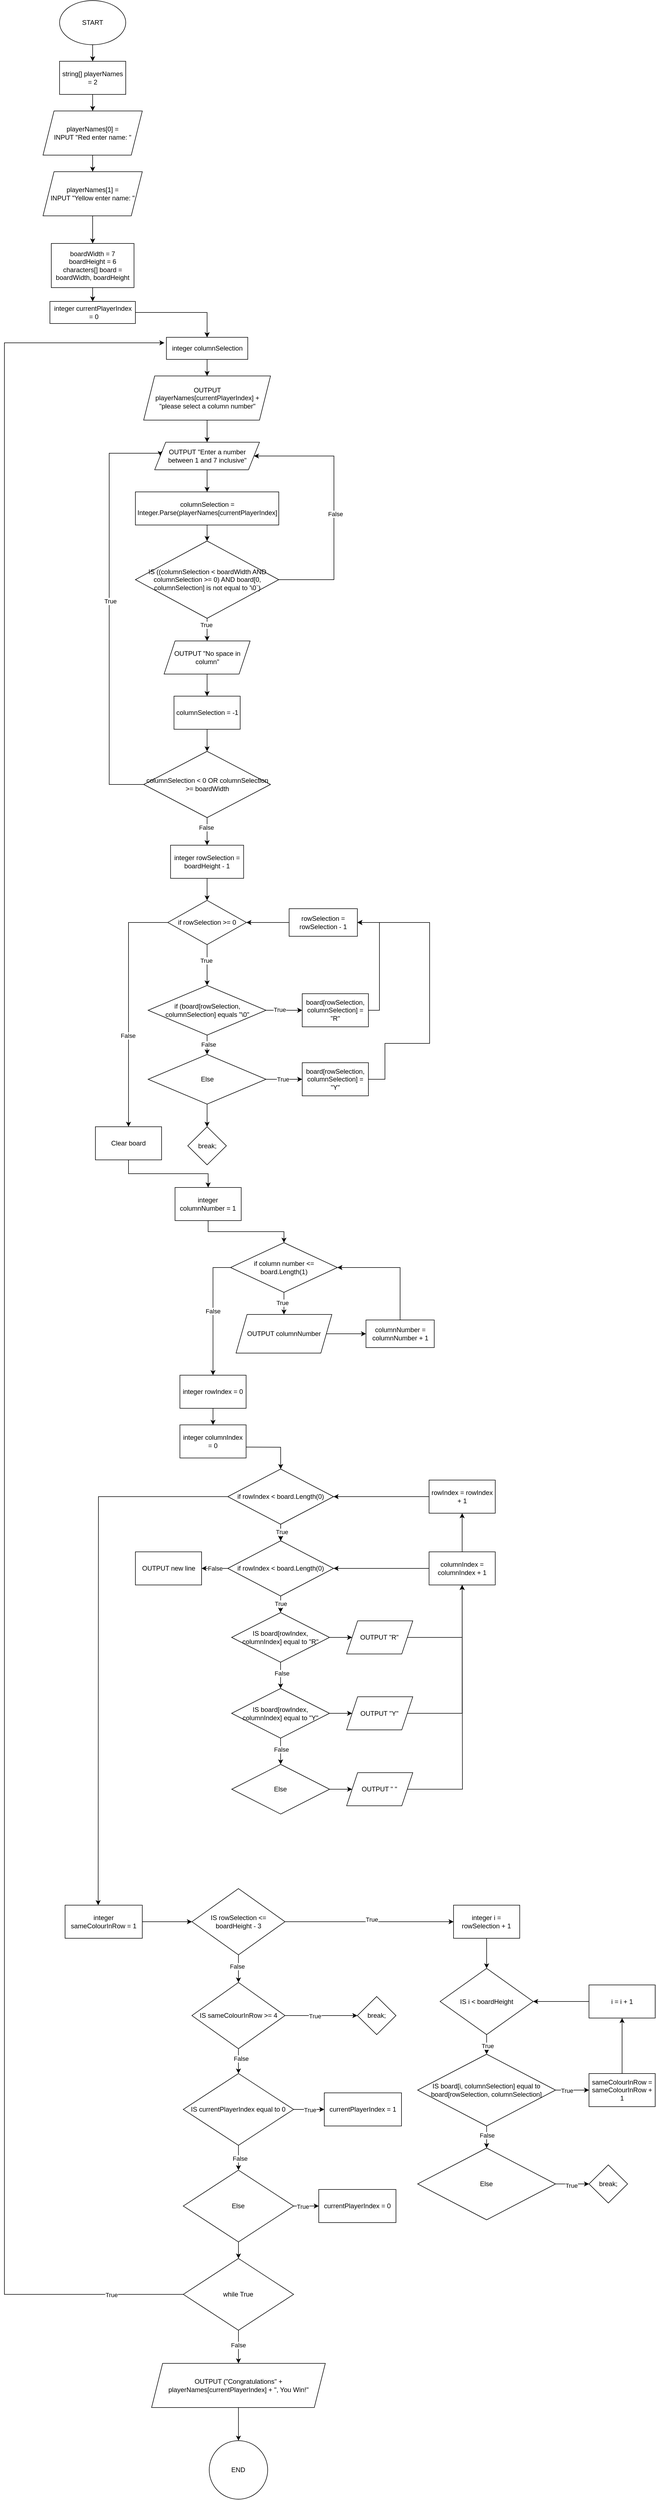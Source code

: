 <mxfile version="24.8.4">
  <diagram name="Page-1" id="pjpewN-Yp3IfkavCzUZb">
    <mxGraphModel dx="4780" dy="2487" grid="1" gridSize="10" guides="1" tooltips="1" connect="1" arrows="1" fold="1" page="1" pageScale="1" pageWidth="827" pageHeight="1169" math="0" shadow="0">
      <root>
        <mxCell id="0" />
        <mxCell id="1" parent="0" />
        <mxCell id="Q1-f9T-6cVv30_R7d4om-7" style="edgeStyle=orthogonalEdgeStyle;rounded=0;orthogonalLoop=1;jettySize=auto;html=1;exitX=0.5;exitY=1;exitDx=0;exitDy=0;entryX=0.5;entryY=0;entryDx=0;entryDy=0;" parent="1" source="JSjSHIye_wGC4dCE1tIP-1" target="Q1-f9T-6cVv30_R7d4om-3" edge="1">
          <mxGeometry relative="1" as="geometry" />
        </mxCell>
        <mxCell id="JSjSHIye_wGC4dCE1tIP-1" value="&lt;div&gt;START&lt;/div&gt;" style="ellipse;whiteSpace=wrap;html=1;labelBackgroundColor=none;" parent="1" vertex="1">
          <mxGeometry x="110" y="20" width="120" height="80" as="geometry" />
        </mxCell>
        <mxCell id="Q1-f9T-6cVv30_R7d4om-9" style="edgeStyle=orthogonalEdgeStyle;rounded=0;orthogonalLoop=1;jettySize=auto;html=1;exitX=0.5;exitY=1;exitDx=0;exitDy=0;entryX=0.5;entryY=0;entryDx=0;entryDy=0;" parent="1" source="Q1-f9T-6cVv30_R7d4om-1" target="Q1-f9T-6cVv30_R7d4om-4" edge="1">
          <mxGeometry relative="1" as="geometry" />
        </mxCell>
        <mxCell id="Q1-f9T-6cVv30_R7d4om-1" value="&lt;div&gt;&lt;div&gt;playerNames[0] =&lt;br&gt;&lt;/div&gt;INPUT &quot;Red enter name: &quot;&lt;/div&gt;" style="shape=parallelogram;perimeter=parallelogramPerimeter;whiteSpace=wrap;html=1;fixedSize=1;" parent="1" vertex="1">
          <mxGeometry x="80" y="220" width="180" height="80" as="geometry" />
        </mxCell>
        <mxCell id="Q1-f9T-6cVv30_R7d4om-8" style="edgeStyle=orthogonalEdgeStyle;rounded=0;orthogonalLoop=1;jettySize=auto;html=1;exitX=0.5;exitY=1;exitDx=0;exitDy=0;entryX=0.5;entryY=0;entryDx=0;entryDy=0;" parent="1" source="Q1-f9T-6cVv30_R7d4om-3" target="Q1-f9T-6cVv30_R7d4om-1" edge="1">
          <mxGeometry relative="1" as="geometry" />
        </mxCell>
        <mxCell id="Q1-f9T-6cVv30_R7d4om-3" value="string[] playerNames = 2" style="rounded=0;whiteSpace=wrap;html=1;" parent="1" vertex="1">
          <mxGeometry x="110" y="130" width="120" height="60" as="geometry" />
        </mxCell>
        <mxCell id="Q1-f9T-6cVv30_R7d4om-10" style="edgeStyle=orthogonalEdgeStyle;rounded=0;orthogonalLoop=1;jettySize=auto;html=1;exitX=0.5;exitY=1;exitDx=0;exitDy=0;entryX=0.5;entryY=0;entryDx=0;entryDy=0;" parent="1" source="Q1-f9T-6cVv30_R7d4om-4" target="Q1-f9T-6cVv30_R7d4om-5" edge="1">
          <mxGeometry relative="1" as="geometry" />
        </mxCell>
        <mxCell id="Q1-f9T-6cVv30_R7d4om-4" value="&lt;div&gt;playerNames[1] =&lt;br&gt;&lt;/div&gt;INPUT &quot;Yellow enter name: &quot;" style="shape=parallelogram;perimeter=parallelogramPerimeter;whiteSpace=wrap;html=1;fixedSize=1;" parent="1" vertex="1">
          <mxGeometry x="80" y="330" width="180" height="80" as="geometry" />
        </mxCell>
        <mxCell id="Q1-f9T-6cVv30_R7d4om-16" style="edgeStyle=orthogonalEdgeStyle;rounded=0;orthogonalLoop=1;jettySize=auto;html=1;exitX=0.5;exitY=1;exitDx=0;exitDy=0;entryX=0.5;entryY=0;entryDx=0;entryDy=0;" parent="1" source="Q1-f9T-6cVv30_R7d4om-5" target="Q1-f9T-6cVv30_R7d4om-15" edge="1">
          <mxGeometry relative="1" as="geometry" />
        </mxCell>
        <mxCell id="Q1-f9T-6cVv30_R7d4om-5" value="&lt;div&gt;boardWidth = 7&lt;/div&gt;&lt;div&gt;boardHeight = 6&lt;/div&gt;&lt;div&gt;characters[] board = boardWidth, boardHeight&lt;br&gt;&lt;/div&gt;" style="rounded=0;whiteSpace=wrap;html=1;" parent="1" vertex="1">
          <mxGeometry x="95" y="460" width="150" height="80" as="geometry" />
        </mxCell>
        <mxCell id="Q1-f9T-6cVv30_R7d4om-18" style="edgeStyle=orthogonalEdgeStyle;rounded=0;orthogonalLoop=1;jettySize=auto;html=1;exitX=0.5;exitY=1;exitDx=0;exitDy=0;entryX=0.5;entryY=0;entryDx=0;entryDy=0;" parent="1" source="Q1-f9T-6cVv30_R7d4om-12" target="Q1-f9T-6cVv30_R7d4om-14" edge="1">
          <mxGeometry relative="1" as="geometry" />
        </mxCell>
        <mxCell id="Q1-f9T-6cVv30_R7d4om-12" value="&lt;div&gt;integer columnSelection&lt;/div&gt;" style="rounded=0;whiteSpace=wrap;html=1;" parent="1" vertex="1">
          <mxGeometry x="303.75" y="630" width="147.5" height="40" as="geometry" />
        </mxCell>
        <mxCell id="Q1-f9T-6cVv30_R7d4om-27" style="edgeStyle=orthogonalEdgeStyle;rounded=0;orthogonalLoop=1;jettySize=auto;html=1;exitX=0.5;exitY=1;exitDx=0;exitDy=0;entryX=0.5;entryY=0;entryDx=0;entryDy=0;" parent="1" source="Q1-f9T-6cVv30_R7d4om-14" target="Q1-f9T-6cVv30_R7d4om-24" edge="1">
          <mxGeometry relative="1" as="geometry" />
        </mxCell>
        <mxCell id="Q1-f9T-6cVv30_R7d4om-14" value="OUTPUT playerNames[currentPlayerIndex] + &quot;please select a column number&quot;" style="shape=parallelogram;perimeter=parallelogramPerimeter;whiteSpace=wrap;html=1;fixedSize=1;" parent="1" vertex="1">
          <mxGeometry x="262.5" y="700" width="230" height="80" as="geometry" />
        </mxCell>
        <mxCell id="Q1-f9T-6cVv30_R7d4om-17" style="edgeStyle=orthogonalEdgeStyle;rounded=0;orthogonalLoop=1;jettySize=auto;html=1;exitX=0.5;exitY=1;exitDx=0;exitDy=0;entryX=0.5;entryY=0;entryDx=0;entryDy=0;" parent="1" target="Q1-f9T-6cVv30_R7d4om-12" edge="1">
          <mxGeometry relative="1" as="geometry">
            <mxPoint x="377.5" y="605" as="sourcePoint" />
          </mxGeometry>
        </mxCell>
        <mxCell id="2QlXgseeL8s3j6War9_M-63" style="edgeStyle=orthogonalEdgeStyle;rounded=0;orthogonalLoop=1;jettySize=auto;html=1;exitX=1;exitY=0.5;exitDx=0;exitDy=0;entryX=0.5;entryY=0;entryDx=0;entryDy=0;" edge="1" parent="1" source="Q1-f9T-6cVv30_R7d4om-15" target="Q1-f9T-6cVv30_R7d4om-12">
          <mxGeometry relative="1" as="geometry" />
        </mxCell>
        <mxCell id="Q1-f9T-6cVv30_R7d4om-15" value="&lt;div&gt;integer currentPlayerIndex&lt;/div&gt;&amp;nbsp;= 0" style="rounded=0;whiteSpace=wrap;html=1;" parent="1" vertex="1">
          <mxGeometry x="92.5" y="565" width="155" height="40" as="geometry" />
        </mxCell>
        <mxCell id="Q1-f9T-6cVv30_R7d4om-26" style="edgeStyle=orthogonalEdgeStyle;rounded=0;orthogonalLoop=1;jettySize=auto;html=1;exitX=0.5;exitY=1;exitDx=0;exitDy=0;entryX=0.5;entryY=0;entryDx=0;entryDy=0;" parent="1" source="Q1-f9T-6cVv30_R7d4om-24" target="Q1-f9T-6cVv30_R7d4om-25" edge="1">
          <mxGeometry relative="1" as="geometry" />
        </mxCell>
        <mxCell id="Q1-f9T-6cVv30_R7d4om-24" value="OUTPUT &quot;Enter a number between 1 and 7 inclusive&quot;" style="shape=parallelogram;perimeter=parallelogramPerimeter;whiteSpace=wrap;html=1;fixedSize=1;" parent="1" vertex="1">
          <mxGeometry x="282.5" y="820" width="190" height="50" as="geometry" />
        </mxCell>
        <mxCell id="Q1-f9T-6cVv30_R7d4om-29" style="edgeStyle=orthogonalEdgeStyle;rounded=0;orthogonalLoop=1;jettySize=auto;html=1;exitX=0.5;exitY=1;exitDx=0;exitDy=0;" parent="1" source="Q1-f9T-6cVv30_R7d4om-25" target="Q1-f9T-6cVv30_R7d4om-28" edge="1">
          <mxGeometry relative="1" as="geometry" />
        </mxCell>
        <mxCell id="Q1-f9T-6cVv30_R7d4om-25" value="columnSelection = Integer.Parse(playerNames[currentPlayerIndex] " style="rounded=0;whiteSpace=wrap;html=1;" parent="1" vertex="1">
          <mxGeometry x="247.5" y="910" width="260" height="60" as="geometry" />
        </mxCell>
        <mxCell id="Q1-f9T-6cVv30_R7d4om-45" style="edgeStyle=orthogonalEdgeStyle;rounded=0;orthogonalLoop=1;jettySize=auto;html=1;entryX=1;entryY=0.5;entryDx=0;entryDy=0;" parent="1" source="Q1-f9T-6cVv30_R7d4om-28" target="Q1-f9T-6cVv30_R7d4om-24" edge="1">
          <mxGeometry relative="1" as="geometry">
            <mxPoint x="607.5" y="850" as="targetPoint" />
            <Array as="points">
              <mxPoint x="607.5" y="845" />
            </Array>
          </mxGeometry>
        </mxCell>
        <mxCell id="Q1-f9T-6cVv30_R7d4om-46" value="False" style="edgeLabel;html=1;align=center;verticalAlign=middle;resizable=0;points=[];" parent="Q1-f9T-6cVv30_R7d4om-45" vertex="1" connectable="0">
          <mxGeometry x="-0.067" y="-2" relative="1" as="geometry">
            <mxPoint as="offset" />
          </mxGeometry>
        </mxCell>
        <mxCell id="Q1-f9T-6cVv30_R7d4om-48" style="edgeStyle=orthogonalEdgeStyle;rounded=0;orthogonalLoop=1;jettySize=auto;html=1;exitX=0.5;exitY=1;exitDx=0;exitDy=0;entryX=0.5;entryY=0;entryDx=0;entryDy=0;" parent="1" source="Q1-f9T-6cVv30_R7d4om-28" target="Q1-f9T-6cVv30_R7d4om-36" edge="1">
          <mxGeometry relative="1" as="geometry" />
        </mxCell>
        <mxCell id="Q1-f9T-6cVv30_R7d4om-49" value="True" style="edgeLabel;html=1;align=center;verticalAlign=middle;resizable=0;points=[];" parent="Q1-f9T-6cVv30_R7d4om-48" vertex="1" connectable="0">
          <mxGeometry x="-0.41" y="-2" relative="1" as="geometry">
            <mxPoint as="offset" />
          </mxGeometry>
        </mxCell>
        <mxCell id="Q1-f9T-6cVv30_R7d4om-28" value="IS ((columnSelection &amp;lt; boardWidth AND columnSelection &amp;gt;= 0) AND board[0, columnSelection] is not equal to &#39;\0`)" style="rhombus;whiteSpace=wrap;html=1;" parent="1" vertex="1">
          <mxGeometry x="247.5" y="999" width="260" height="140" as="geometry" />
        </mxCell>
        <mxCell id="Q1-f9T-6cVv30_R7d4om-47" style="edgeStyle=orthogonalEdgeStyle;rounded=0;orthogonalLoop=1;jettySize=auto;html=1;exitX=0.5;exitY=1;exitDx=0;exitDy=0;entryX=0.5;entryY=0;entryDx=0;entryDy=0;" parent="1" source="Q1-f9T-6cVv30_R7d4om-36" target="Q1-f9T-6cVv30_R7d4om-37" edge="1">
          <mxGeometry relative="1" as="geometry" />
        </mxCell>
        <mxCell id="Q1-f9T-6cVv30_R7d4om-36" value="OUTPUT &quot;No space in column&quot;" style="shape=parallelogram;perimeter=parallelogramPerimeter;whiteSpace=wrap;html=1;fixedSize=1;" parent="1" vertex="1">
          <mxGeometry x="299.5" y="1180" width="156" height="60" as="geometry" />
        </mxCell>
        <mxCell id="2QlXgseeL8s3j6War9_M-5" style="edgeStyle=orthogonalEdgeStyle;rounded=0;orthogonalLoop=1;jettySize=auto;html=1;exitX=0.5;exitY=1;exitDx=0;exitDy=0;entryX=0.5;entryY=0;entryDx=0;entryDy=0;" edge="1" parent="1" source="Q1-f9T-6cVv30_R7d4om-37" target="Q1-f9T-6cVv30_R7d4om-50">
          <mxGeometry relative="1" as="geometry" />
        </mxCell>
        <mxCell id="Q1-f9T-6cVv30_R7d4om-37" value="columnSelection = -1" style="rounded=0;whiteSpace=wrap;html=1;" parent="1" vertex="1">
          <mxGeometry x="317.5" y="1280" width="120" height="60" as="geometry" />
        </mxCell>
        <mxCell id="2QlXgseeL8s3j6War9_M-3" style="edgeStyle=orthogonalEdgeStyle;rounded=0;orthogonalLoop=1;jettySize=auto;html=1;entryX=0;entryY=0.5;entryDx=0;entryDy=0;" edge="1" parent="1" source="Q1-f9T-6cVv30_R7d4om-50" target="Q1-f9T-6cVv30_R7d4om-24">
          <mxGeometry relative="1" as="geometry">
            <mxPoint x="160" y="840" as="targetPoint" />
            <Array as="points">
              <mxPoint x="200" y="1440" />
              <mxPoint x="200" y="840" />
              <mxPoint x="293" y="840" />
            </Array>
          </mxGeometry>
        </mxCell>
        <mxCell id="2QlXgseeL8s3j6War9_M-4" value="True" style="edgeLabel;html=1;align=center;verticalAlign=middle;resizable=0;points=[];" vertex="1" connectable="0" parent="2QlXgseeL8s3j6War9_M-3">
          <mxGeometry x="0.04" y="-2" relative="1" as="geometry">
            <mxPoint as="offset" />
          </mxGeometry>
        </mxCell>
        <mxCell id="2QlXgseeL8s3j6War9_M-7" style="edgeStyle=orthogonalEdgeStyle;rounded=0;orthogonalLoop=1;jettySize=auto;html=1;exitX=0.5;exitY=1;exitDx=0;exitDy=0;entryX=0.5;entryY=0;entryDx=0;entryDy=0;" edge="1" parent="1" source="Q1-f9T-6cVv30_R7d4om-50" target="2QlXgseeL8s3j6War9_M-6">
          <mxGeometry relative="1" as="geometry" />
        </mxCell>
        <mxCell id="2QlXgseeL8s3j6War9_M-8" value="False" style="edgeLabel;html=1;align=center;verticalAlign=middle;resizable=0;points=[];" vertex="1" connectable="0" parent="2QlXgseeL8s3j6War9_M-7">
          <mxGeometry x="-0.283" y="-2" relative="1" as="geometry">
            <mxPoint as="offset" />
          </mxGeometry>
        </mxCell>
        <mxCell id="Q1-f9T-6cVv30_R7d4om-50" value="columnSelection &amp;lt; 0 OR columnSelection &amp;gt;= boardWidth" style="rhombus;whiteSpace=wrap;html=1;" parent="1" vertex="1">
          <mxGeometry x="262.5" y="1380" width="230" height="120" as="geometry" />
        </mxCell>
        <mxCell id="2QlXgseeL8s3j6War9_M-12" style="edgeStyle=orthogonalEdgeStyle;rounded=0;orthogonalLoop=1;jettySize=auto;html=1;exitX=0.5;exitY=1;exitDx=0;exitDy=0;entryX=0.5;entryY=0;entryDx=0;entryDy=0;" edge="1" parent="1" source="2QlXgseeL8s3j6War9_M-6" target="2QlXgseeL8s3j6War9_M-10">
          <mxGeometry relative="1" as="geometry" />
        </mxCell>
        <mxCell id="2QlXgseeL8s3j6War9_M-6" value="integer rowSelection = boardHeight - 1" style="rounded=0;whiteSpace=wrap;html=1;" vertex="1" parent="1">
          <mxGeometry x="311.25" y="1550" width="132.5" height="60" as="geometry" />
        </mxCell>
        <mxCell id="2QlXgseeL8s3j6War9_M-35" style="edgeStyle=orthogonalEdgeStyle;rounded=0;orthogonalLoop=1;jettySize=auto;html=1;exitX=0.5;exitY=1;exitDx=0;exitDy=0;entryX=0.5;entryY=0;entryDx=0;entryDy=0;" edge="1" parent="1" source="2QlXgseeL8s3j6War9_M-10" target="2QlXgseeL8s3j6War9_M-14">
          <mxGeometry relative="1" as="geometry" />
        </mxCell>
        <mxCell id="2QlXgseeL8s3j6War9_M-36" value="True" style="edgeLabel;html=1;align=center;verticalAlign=middle;resizable=0;points=[];" vertex="1" connectable="0" parent="2QlXgseeL8s3j6War9_M-35">
          <mxGeometry x="-0.232" y="-2" relative="1" as="geometry">
            <mxPoint as="offset" />
          </mxGeometry>
        </mxCell>
        <mxCell id="2QlXgseeL8s3j6War9_M-109" style="edgeStyle=orthogonalEdgeStyle;rounded=0;orthogonalLoop=1;jettySize=auto;html=1;exitX=0;exitY=0.5;exitDx=0;exitDy=0;entryX=0.5;entryY=0;entryDx=0;entryDy=0;" edge="1" parent="1" source="2QlXgseeL8s3j6War9_M-10" target="2QlXgseeL8s3j6War9_M-42">
          <mxGeometry relative="1" as="geometry" />
        </mxCell>
        <mxCell id="2QlXgseeL8s3j6War9_M-111" value="False" style="edgeLabel;html=1;align=center;verticalAlign=middle;resizable=0;points=[];" vertex="1" connectable="0" parent="2QlXgseeL8s3j6War9_M-109">
          <mxGeometry x="0.248" y="-1" relative="1" as="geometry">
            <mxPoint as="offset" />
          </mxGeometry>
        </mxCell>
        <mxCell id="2QlXgseeL8s3j6War9_M-10" value="if rowSelection &amp;gt;= 0" style="rhombus;whiteSpace=wrap;html=1;" vertex="1" parent="1">
          <mxGeometry x="306.25" y="1650" width="142.5" height="80" as="geometry" />
        </mxCell>
        <mxCell id="2QlXgseeL8s3j6War9_M-18" style="edgeStyle=orthogonalEdgeStyle;rounded=0;orthogonalLoop=1;jettySize=auto;html=1;exitX=0.5;exitY=1;exitDx=0;exitDy=0;entryX=0.5;entryY=0;entryDx=0;entryDy=0;" edge="1" parent="1" source="2QlXgseeL8s3j6War9_M-14" target="2QlXgseeL8s3j6War9_M-17">
          <mxGeometry relative="1" as="geometry" />
        </mxCell>
        <mxCell id="2QlXgseeL8s3j6War9_M-38" value="False" style="edgeLabel;html=1;align=center;verticalAlign=middle;resizable=0;points=[];" vertex="1" connectable="0" parent="2QlXgseeL8s3j6War9_M-18">
          <mxGeometry x="-0.057" y="2" relative="1" as="geometry">
            <mxPoint as="offset" />
          </mxGeometry>
        </mxCell>
        <mxCell id="2QlXgseeL8s3j6War9_M-23" style="edgeStyle=orthogonalEdgeStyle;rounded=0;orthogonalLoop=1;jettySize=auto;html=1;exitX=1;exitY=0.5;exitDx=0;exitDy=0;entryX=0;entryY=0.5;entryDx=0;entryDy=0;" edge="1" parent="1" source="2QlXgseeL8s3j6War9_M-14" target="2QlXgseeL8s3j6War9_M-21">
          <mxGeometry relative="1" as="geometry" />
        </mxCell>
        <mxCell id="2QlXgseeL8s3j6War9_M-25" value="True" style="edgeLabel;html=1;align=center;verticalAlign=middle;resizable=0;points=[];" vertex="1" connectable="0" parent="2QlXgseeL8s3j6War9_M-23">
          <mxGeometry x="-0.257" y="1" relative="1" as="geometry">
            <mxPoint as="offset" />
          </mxGeometry>
        </mxCell>
        <mxCell id="2QlXgseeL8s3j6War9_M-14" value="if (board[rowSelection, columnSelection] equals &quot;\0&quot;" style="rhombus;whiteSpace=wrap;html=1;" vertex="1" parent="1">
          <mxGeometry x="270.63" y="1804" width="213.75" height="90" as="geometry" />
        </mxCell>
        <mxCell id="2QlXgseeL8s3j6War9_M-24" style="edgeStyle=orthogonalEdgeStyle;rounded=0;orthogonalLoop=1;jettySize=auto;html=1;exitX=1;exitY=0.5;exitDx=0;exitDy=0;entryX=0;entryY=0.5;entryDx=0;entryDy=0;" edge="1" parent="1" source="2QlXgseeL8s3j6War9_M-17" target="2QlXgseeL8s3j6War9_M-22">
          <mxGeometry relative="1" as="geometry" />
        </mxCell>
        <mxCell id="2QlXgseeL8s3j6War9_M-26" value="True" style="edgeLabel;html=1;align=center;verticalAlign=middle;resizable=0;points=[];" vertex="1" connectable="0" parent="2QlXgseeL8s3j6War9_M-24">
          <mxGeometry x="-0.081" relative="1" as="geometry">
            <mxPoint as="offset" />
          </mxGeometry>
        </mxCell>
        <mxCell id="2QlXgseeL8s3j6War9_M-108" style="edgeStyle=orthogonalEdgeStyle;rounded=0;orthogonalLoop=1;jettySize=auto;html=1;exitX=0.5;exitY=1;exitDx=0;exitDy=0;entryX=0.5;entryY=0;entryDx=0;entryDy=0;" edge="1" parent="1" source="2QlXgseeL8s3j6War9_M-17" target="2QlXgseeL8s3j6War9_M-39">
          <mxGeometry relative="1" as="geometry" />
        </mxCell>
        <mxCell id="2QlXgseeL8s3j6War9_M-17" value="Else" style="rhombus;whiteSpace=wrap;html=1;" vertex="1" parent="1">
          <mxGeometry x="270.63" y="1929" width="213.75" height="90" as="geometry" />
        </mxCell>
        <mxCell id="2QlXgseeL8s3j6War9_M-32" style="edgeStyle=orthogonalEdgeStyle;rounded=0;orthogonalLoop=1;jettySize=auto;html=1;exitX=1;exitY=0.5;exitDx=0;exitDy=0;entryX=1;entryY=0.5;entryDx=0;entryDy=0;" edge="1" parent="1" source="2QlXgseeL8s3j6War9_M-21" target="2QlXgseeL8s3j6War9_M-30">
          <mxGeometry relative="1" as="geometry" />
        </mxCell>
        <mxCell id="2QlXgseeL8s3j6War9_M-21" value="board[rowSelection, columnSelection] = &quot;R&quot;" style="rounded=0;whiteSpace=wrap;html=1;" vertex="1" parent="1">
          <mxGeometry x="550" y="1819" width="120" height="60" as="geometry" />
        </mxCell>
        <mxCell id="2QlXgseeL8s3j6War9_M-34" style="edgeStyle=orthogonalEdgeStyle;rounded=0;orthogonalLoop=1;jettySize=auto;html=1;exitX=1;exitY=0.5;exitDx=0;exitDy=0;" edge="1" parent="1" source="2QlXgseeL8s3j6War9_M-22">
          <mxGeometry relative="1" as="geometry">
            <mxPoint x="650" y="1690" as="targetPoint" />
            <Array as="points">
              <mxPoint x="700" y="1974" />
              <mxPoint x="700" y="1909" />
              <mxPoint x="781" y="1909" />
              <mxPoint x="781" y="1690" />
            </Array>
          </mxGeometry>
        </mxCell>
        <mxCell id="2QlXgseeL8s3j6War9_M-22" value="board[rowSelection, columnSelection] = &quot;Y&quot;" style="rounded=0;whiteSpace=wrap;html=1;" vertex="1" parent="1">
          <mxGeometry x="550" y="1944" width="120" height="60" as="geometry" />
        </mxCell>
        <mxCell id="2QlXgseeL8s3j6War9_M-31" style="edgeStyle=orthogonalEdgeStyle;rounded=0;orthogonalLoop=1;jettySize=auto;html=1;exitX=0;exitY=0.5;exitDx=0;exitDy=0;entryX=1;entryY=0.5;entryDx=0;entryDy=0;" edge="1" parent="1" source="2QlXgseeL8s3j6War9_M-30" target="2QlXgseeL8s3j6War9_M-10">
          <mxGeometry relative="1" as="geometry" />
        </mxCell>
        <mxCell id="2QlXgseeL8s3j6War9_M-30" value="rowSelection = rowSelection - 1" style="rounded=0;whiteSpace=wrap;html=1;" vertex="1" parent="1">
          <mxGeometry x="526.25" y="1665" width="123.75" height="50" as="geometry" />
        </mxCell>
        <mxCell id="2QlXgseeL8s3j6War9_M-39" value="break;" style="rhombus;whiteSpace=wrap;html=1;" vertex="1" parent="1">
          <mxGeometry x="342.5" y="2060" width="70" height="69" as="geometry" />
        </mxCell>
        <mxCell id="2QlXgseeL8s3j6War9_M-47" style="edgeStyle=orthogonalEdgeStyle;rounded=0;orthogonalLoop=1;jettySize=auto;html=1;exitX=0.5;exitY=1;exitDx=0;exitDy=0;" edge="1" parent="1" source="2QlXgseeL8s3j6War9_M-42" target="2QlXgseeL8s3j6War9_M-46">
          <mxGeometry relative="1" as="geometry" />
        </mxCell>
        <mxCell id="2QlXgseeL8s3j6War9_M-42" value="Clear board" style="rounded=0;whiteSpace=wrap;html=1;" vertex="1" parent="1">
          <mxGeometry x="175" y="2060" width="120" height="60" as="geometry" />
        </mxCell>
        <mxCell id="2QlXgseeL8s3j6War9_M-60" style="edgeStyle=orthogonalEdgeStyle;rounded=0;orthogonalLoop=1;jettySize=auto;html=1;exitX=0.5;exitY=1;exitDx=0;exitDy=0;entryX=0.5;entryY=0;entryDx=0;entryDy=0;" edge="1" parent="1" source="2QlXgseeL8s3j6War9_M-44" target="2QlXgseeL8s3j6War9_M-50">
          <mxGeometry relative="1" as="geometry" />
        </mxCell>
        <mxCell id="2QlXgseeL8s3j6War9_M-62" value="True" style="edgeLabel;html=1;align=center;verticalAlign=middle;resizable=0;points=[];" vertex="1" connectable="0" parent="2QlXgseeL8s3j6War9_M-60">
          <mxGeometry x="-0.064" y="-3" relative="1" as="geometry">
            <mxPoint as="offset" />
          </mxGeometry>
        </mxCell>
        <mxCell id="2QlXgseeL8s3j6War9_M-112" style="edgeStyle=orthogonalEdgeStyle;rounded=0;orthogonalLoop=1;jettySize=auto;html=1;exitX=0;exitY=0.5;exitDx=0;exitDy=0;entryX=0.5;entryY=0;entryDx=0;entryDy=0;" edge="1" parent="1" source="2QlXgseeL8s3j6War9_M-44" target="2QlXgseeL8s3j6War9_M-66">
          <mxGeometry relative="1" as="geometry" />
        </mxCell>
        <mxCell id="2QlXgseeL8s3j6War9_M-113" value="False" style="edgeLabel;html=1;align=center;verticalAlign=middle;resizable=0;points=[];" vertex="1" connectable="0" parent="2QlXgseeL8s3j6War9_M-112">
          <mxGeometry x="-0.023" relative="1" as="geometry">
            <mxPoint as="offset" />
          </mxGeometry>
        </mxCell>
        <mxCell id="2QlXgseeL8s3j6War9_M-44" value="if column number &amp;lt;= board.Length(1)" style="rhombus;whiteSpace=wrap;html=1;" vertex="1" parent="1">
          <mxGeometry x="420" y="2270" width="193.75" height="90" as="geometry" />
        </mxCell>
        <mxCell id="2QlXgseeL8s3j6War9_M-48" style="edgeStyle=orthogonalEdgeStyle;rounded=0;orthogonalLoop=1;jettySize=auto;html=1;exitX=0.5;exitY=1;exitDx=0;exitDy=0;entryX=0.5;entryY=0;entryDx=0;entryDy=0;" edge="1" parent="1" source="2QlXgseeL8s3j6War9_M-46" target="2QlXgseeL8s3j6War9_M-44">
          <mxGeometry relative="1" as="geometry" />
        </mxCell>
        <mxCell id="2QlXgseeL8s3j6War9_M-46" value="integer columnNumber = 1" style="rounded=0;whiteSpace=wrap;html=1;" vertex="1" parent="1">
          <mxGeometry x="319.37" y="2170" width="120" height="60" as="geometry" />
        </mxCell>
        <mxCell id="2QlXgseeL8s3j6War9_M-58" style="edgeStyle=orthogonalEdgeStyle;rounded=0;orthogonalLoop=1;jettySize=auto;html=1;exitX=1;exitY=0.5;exitDx=0;exitDy=0;entryX=0;entryY=0.5;entryDx=0;entryDy=0;" edge="1" parent="1" source="2QlXgseeL8s3j6War9_M-50" target="2QlXgseeL8s3j6War9_M-57">
          <mxGeometry relative="1" as="geometry" />
        </mxCell>
        <mxCell id="2QlXgseeL8s3j6War9_M-50" value="OUTPUT columnNumber" style="shape=parallelogram;perimeter=parallelogramPerimeter;whiteSpace=wrap;html=1;fixedSize=1;" vertex="1" parent="1">
          <mxGeometry x="430" y="2400" width="173.75" height="70" as="geometry" />
        </mxCell>
        <mxCell id="2QlXgseeL8s3j6War9_M-59" style="edgeStyle=orthogonalEdgeStyle;rounded=0;orthogonalLoop=1;jettySize=auto;html=1;exitX=0.5;exitY=0;exitDx=0;exitDy=0;entryX=1;entryY=0.5;entryDx=0;entryDy=0;" edge="1" parent="1" source="2QlXgseeL8s3j6War9_M-57" target="2QlXgseeL8s3j6War9_M-44">
          <mxGeometry relative="1" as="geometry" />
        </mxCell>
        <mxCell id="2QlXgseeL8s3j6War9_M-57" value="columnNumber = columnNumber + 1" style="rounded=0;whiteSpace=wrap;html=1;" vertex="1" parent="1">
          <mxGeometry x="665.62" y="2410" width="123.75" height="50" as="geometry" />
        </mxCell>
        <mxCell id="2QlXgseeL8s3j6War9_M-88" style="edgeStyle=orthogonalEdgeStyle;rounded=0;orthogonalLoop=1;jettySize=auto;html=1;exitX=0.5;exitY=1;exitDx=0;exitDy=0;entryX=0.5;entryY=0;entryDx=0;entryDy=0;" edge="1" parent="1" source="2QlXgseeL8s3j6War9_M-64" target="2QlXgseeL8s3j6War9_M-87">
          <mxGeometry relative="1" as="geometry" />
        </mxCell>
        <mxCell id="2QlXgseeL8s3j6War9_M-92" value="" style="edgeStyle=orthogonalEdgeStyle;rounded=0;orthogonalLoop=1;jettySize=auto;html=1;" edge="1" parent="1" source="2QlXgseeL8s3j6War9_M-64" target="2QlXgseeL8s3j6War9_M-87">
          <mxGeometry relative="1" as="geometry" />
        </mxCell>
        <mxCell id="2QlXgseeL8s3j6War9_M-93" value="True" style="edgeLabel;html=1;align=center;verticalAlign=middle;resizable=0;points=[];" vertex="1" connectable="0" parent="2QlXgseeL8s3j6War9_M-92">
          <mxGeometry x="-0.463" y="2" relative="1" as="geometry">
            <mxPoint as="offset" />
          </mxGeometry>
        </mxCell>
        <mxCell id="2QlXgseeL8s3j6War9_M-120" style="edgeStyle=orthogonalEdgeStyle;rounded=0;orthogonalLoop=1;jettySize=auto;html=1;exitX=0;exitY=0.5;exitDx=0;exitDy=0;" edge="1" parent="1" source="2QlXgseeL8s3j6War9_M-64">
          <mxGeometry relative="1" as="geometry">
            <mxPoint x="180" y="3470" as="targetPoint" />
          </mxGeometry>
        </mxCell>
        <mxCell id="2QlXgseeL8s3j6War9_M-64" value="if rowIndex &amp;lt; board.Length(0)" style="rhombus;whiteSpace=wrap;html=1;" vertex="1" parent="1">
          <mxGeometry x="415" y="2680" width="191.87" height="100" as="geometry" />
        </mxCell>
        <mxCell id="2QlXgseeL8s3j6War9_M-68" style="edgeStyle=orthogonalEdgeStyle;rounded=0;orthogonalLoop=1;jettySize=auto;html=1;exitX=0.5;exitY=1;exitDx=0;exitDy=0;entryX=0.5;entryY=0;entryDx=0;entryDy=0;" edge="1" parent="1" target="2QlXgseeL8s3j6War9_M-64">
          <mxGeometry relative="1" as="geometry">
            <mxPoint x="390.73" y="2640" as="sourcePoint" />
          </mxGeometry>
        </mxCell>
        <mxCell id="2QlXgseeL8s3j6War9_M-91" style="edgeStyle=orthogonalEdgeStyle;rounded=0;orthogonalLoop=1;jettySize=auto;html=1;exitX=0.5;exitY=1;exitDx=0;exitDy=0;entryX=0.5;entryY=0;entryDx=0;entryDy=0;" edge="1" parent="1" source="2QlXgseeL8s3j6War9_M-66" target="2QlXgseeL8s3j6War9_M-90">
          <mxGeometry relative="1" as="geometry" />
        </mxCell>
        <mxCell id="2QlXgseeL8s3j6War9_M-66" value="integer rowIndex = 0 " style="rounded=0;whiteSpace=wrap;html=1;" vertex="1" parent="1">
          <mxGeometry x="328.24" y="2510" width="120" height="60" as="geometry" />
        </mxCell>
        <mxCell id="2QlXgseeL8s3j6War9_M-74" style="edgeStyle=orthogonalEdgeStyle;rounded=0;orthogonalLoop=1;jettySize=auto;html=1;exitX=1;exitY=0.5;exitDx=0;exitDy=0;entryX=0;entryY=0.5;entryDx=0;entryDy=0;" edge="1" parent="1" source="2QlXgseeL8s3j6War9_M-69" target="2QlXgseeL8s3j6War9_M-73">
          <mxGeometry relative="1" as="geometry" />
        </mxCell>
        <mxCell id="2QlXgseeL8s3j6War9_M-79" style="edgeStyle=orthogonalEdgeStyle;rounded=0;orthogonalLoop=1;jettySize=auto;html=1;exitX=0.5;exitY=1;exitDx=0;exitDy=0;entryX=0.5;entryY=0;entryDx=0;entryDy=0;" edge="1" parent="1" source="2QlXgseeL8s3j6War9_M-69" target="2QlXgseeL8s3j6War9_M-76">
          <mxGeometry relative="1" as="geometry" />
        </mxCell>
        <mxCell id="2QlXgseeL8s3j6War9_M-80" value="False" style="edgeLabel;html=1;align=center;verticalAlign=middle;resizable=0;points=[];" vertex="1" connectable="0" parent="2QlXgseeL8s3j6War9_M-79">
          <mxGeometry x="-0.189" y="2" relative="1" as="geometry">
            <mxPoint as="offset" />
          </mxGeometry>
        </mxCell>
        <mxCell id="2QlXgseeL8s3j6War9_M-69" value="IS board[rowIndex, columnIndex] equal to &quot;R&quot;" style="rhombus;whiteSpace=wrap;html=1;" vertex="1" parent="1">
          <mxGeometry x="421.99" y="2940" width="177.49" height="90" as="geometry" />
        </mxCell>
        <mxCell id="2QlXgseeL8s3j6War9_M-102" style="edgeStyle=orthogonalEdgeStyle;rounded=0;orthogonalLoop=1;jettySize=auto;html=1;exitX=1;exitY=0.5;exitDx=0;exitDy=0;entryX=0.5;entryY=1;entryDx=0;entryDy=0;" edge="1" parent="1" source="2QlXgseeL8s3j6War9_M-73" target="2QlXgseeL8s3j6War9_M-95">
          <mxGeometry relative="1" as="geometry" />
        </mxCell>
        <mxCell id="2QlXgseeL8s3j6War9_M-73" value="OUTPUT &quot;R&quot;" style="shape=parallelogram;perimeter=parallelogramPerimeter;whiteSpace=wrap;html=1;fixedSize=1;" vertex="1" parent="1">
          <mxGeometry x="630.49" y="2955" width="120" height="60" as="geometry" />
        </mxCell>
        <mxCell id="2QlXgseeL8s3j6War9_M-75" style="edgeStyle=orthogonalEdgeStyle;rounded=0;orthogonalLoop=1;jettySize=auto;html=1;exitX=1;exitY=0.5;exitDx=0;exitDy=0;entryX=0;entryY=0.5;entryDx=0;entryDy=0;" edge="1" parent="1" source="2QlXgseeL8s3j6War9_M-76" target="2QlXgseeL8s3j6War9_M-77">
          <mxGeometry relative="1" as="geometry" />
        </mxCell>
        <mxCell id="2QlXgseeL8s3j6War9_M-82" style="edgeStyle=orthogonalEdgeStyle;rounded=0;orthogonalLoop=1;jettySize=auto;html=1;exitX=0.5;exitY=1;exitDx=0;exitDy=0;entryX=0.5;entryY=0;entryDx=0;entryDy=0;" edge="1" parent="1" source="2QlXgseeL8s3j6War9_M-76" target="2QlXgseeL8s3j6War9_M-81">
          <mxGeometry relative="1" as="geometry" />
        </mxCell>
        <mxCell id="2QlXgseeL8s3j6War9_M-83" value="False" style="edgeLabel;html=1;align=center;verticalAlign=middle;resizable=0;points=[];" vertex="1" connectable="0" parent="2QlXgseeL8s3j6War9_M-82">
          <mxGeometry x="-0.148" y="1" relative="1" as="geometry">
            <mxPoint as="offset" />
          </mxGeometry>
        </mxCell>
        <mxCell id="2QlXgseeL8s3j6War9_M-76" value="IS board[rowIndex, columnIndex] equal to &quot;Y&quot;" style="rhombus;whiteSpace=wrap;html=1;" vertex="1" parent="1">
          <mxGeometry x="421.99" y="3077.5" width="177.49" height="90" as="geometry" />
        </mxCell>
        <mxCell id="2QlXgseeL8s3j6War9_M-103" style="edgeStyle=orthogonalEdgeStyle;rounded=0;orthogonalLoop=1;jettySize=auto;html=1;exitX=1;exitY=0.5;exitDx=0;exitDy=0;entryX=0.5;entryY=1;entryDx=0;entryDy=0;" edge="1" parent="1" source="2QlXgseeL8s3j6War9_M-77" target="2QlXgseeL8s3j6War9_M-95">
          <mxGeometry relative="1" as="geometry" />
        </mxCell>
        <mxCell id="2QlXgseeL8s3j6War9_M-77" value="OUTPUT &quot;Y&quot;" style="shape=parallelogram;perimeter=parallelogramPerimeter;whiteSpace=wrap;html=1;fixedSize=1;" vertex="1" parent="1">
          <mxGeometry x="630.49" y="3092.5" width="120" height="60" as="geometry" />
        </mxCell>
        <mxCell id="2QlXgseeL8s3j6War9_M-85" style="edgeStyle=orthogonalEdgeStyle;rounded=0;orthogonalLoop=1;jettySize=auto;html=1;exitX=1;exitY=0.5;exitDx=0;exitDy=0;" edge="1" parent="1" source="2QlXgseeL8s3j6War9_M-81" target="2QlXgseeL8s3j6War9_M-84">
          <mxGeometry relative="1" as="geometry" />
        </mxCell>
        <mxCell id="2QlXgseeL8s3j6War9_M-81" value="Else" style="rhombus;whiteSpace=wrap;html=1;" vertex="1" parent="1">
          <mxGeometry x="422.2" y="3215" width="177.49" height="90" as="geometry" />
        </mxCell>
        <mxCell id="2QlXgseeL8s3j6War9_M-104" style="edgeStyle=orthogonalEdgeStyle;rounded=0;orthogonalLoop=1;jettySize=auto;html=1;exitX=1;exitY=0.5;exitDx=0;exitDy=0;" edge="1" parent="1" source="2QlXgseeL8s3j6War9_M-84">
          <mxGeometry relative="1" as="geometry">
            <mxPoint x="840" y="2890" as="targetPoint" />
          </mxGeometry>
        </mxCell>
        <mxCell id="2QlXgseeL8s3j6War9_M-84" value="OUTPUT &quot; &quot;" style="shape=parallelogram;perimeter=parallelogramPerimeter;whiteSpace=wrap;html=1;fixedSize=1;" vertex="1" parent="1">
          <mxGeometry x="630.49" y="3230" width="120" height="60" as="geometry" />
        </mxCell>
        <mxCell id="2QlXgseeL8s3j6War9_M-89" style="edgeStyle=orthogonalEdgeStyle;rounded=0;orthogonalLoop=1;jettySize=auto;html=1;exitX=0.5;exitY=1;exitDx=0;exitDy=0;entryX=0.5;entryY=0;entryDx=0;entryDy=0;" edge="1" parent="1" source="2QlXgseeL8s3j6War9_M-87" target="2QlXgseeL8s3j6War9_M-69">
          <mxGeometry relative="1" as="geometry" />
        </mxCell>
        <mxCell id="2QlXgseeL8s3j6War9_M-94" value="True" style="edgeLabel;html=1;align=center;verticalAlign=middle;resizable=0;points=[];" vertex="1" connectable="0" parent="2QlXgseeL8s3j6War9_M-89">
          <mxGeometry x="-0.105" relative="1" as="geometry">
            <mxPoint as="offset" />
          </mxGeometry>
        </mxCell>
        <mxCell id="2QlXgseeL8s3j6War9_M-117" style="edgeStyle=orthogonalEdgeStyle;rounded=0;orthogonalLoop=1;jettySize=auto;html=1;exitX=0;exitY=0.5;exitDx=0;exitDy=0;entryX=1;entryY=0.5;entryDx=0;entryDy=0;" edge="1" parent="1" source="2QlXgseeL8s3j6War9_M-87" target="2QlXgseeL8s3j6War9_M-114">
          <mxGeometry relative="1" as="geometry" />
        </mxCell>
        <mxCell id="2QlXgseeL8s3j6War9_M-118" value="False" style="edgeLabel;html=1;align=center;verticalAlign=middle;resizable=0;points=[];" vertex="1" connectable="0" parent="2QlXgseeL8s3j6War9_M-117">
          <mxGeometry x="0.249" y="-1" relative="1" as="geometry">
            <mxPoint x="6" y="1" as="offset" />
          </mxGeometry>
        </mxCell>
        <mxCell id="2QlXgseeL8s3j6War9_M-87" value="if rowIndex &amp;lt; board.Length(0)" style="rhombus;whiteSpace=wrap;html=1;" vertex="1" parent="1">
          <mxGeometry x="415.01" y="2810" width="191.87" height="100" as="geometry" />
        </mxCell>
        <mxCell id="2QlXgseeL8s3j6War9_M-90" value="integer columnIndex = 0 " style="rounded=0;whiteSpace=wrap;html=1;" vertex="1" parent="1">
          <mxGeometry x="328.24" y="2600" width="120" height="60" as="geometry" />
        </mxCell>
        <mxCell id="2QlXgseeL8s3j6War9_M-99" style="edgeStyle=orthogonalEdgeStyle;rounded=0;orthogonalLoop=1;jettySize=auto;html=1;exitX=0.5;exitY=0;exitDx=0;exitDy=0;entryX=0.5;entryY=1;entryDx=0;entryDy=0;" edge="1" parent="1" source="2QlXgseeL8s3j6War9_M-95" target="2QlXgseeL8s3j6War9_M-96">
          <mxGeometry relative="1" as="geometry" />
        </mxCell>
        <mxCell id="2QlXgseeL8s3j6War9_M-101" style="edgeStyle=orthogonalEdgeStyle;rounded=0;orthogonalLoop=1;jettySize=auto;html=1;exitX=0;exitY=0.5;exitDx=0;exitDy=0;entryX=1;entryY=0.5;entryDx=0;entryDy=0;" edge="1" parent="1" source="2QlXgseeL8s3j6War9_M-95" target="2QlXgseeL8s3j6War9_M-87">
          <mxGeometry relative="1" as="geometry" />
        </mxCell>
        <mxCell id="2QlXgseeL8s3j6War9_M-95" value="columnIndex = columnIndex + 1" style="rounded=0;whiteSpace=wrap;html=1;" vertex="1" parent="1">
          <mxGeometry x="780" y="2830" width="120" height="60" as="geometry" />
        </mxCell>
        <mxCell id="2QlXgseeL8s3j6War9_M-100" style="edgeStyle=orthogonalEdgeStyle;rounded=0;orthogonalLoop=1;jettySize=auto;html=1;exitX=0;exitY=0.5;exitDx=0;exitDy=0;entryX=1;entryY=0.5;entryDx=0;entryDy=0;" edge="1" parent="1" source="2QlXgseeL8s3j6War9_M-96" target="2QlXgseeL8s3j6War9_M-64">
          <mxGeometry relative="1" as="geometry" />
        </mxCell>
        <mxCell id="2QlXgseeL8s3j6War9_M-96" value="rowIndex = rowIndex + 1" style="rounded=0;whiteSpace=wrap;html=1;" vertex="1" parent="1">
          <mxGeometry x="780" y="2700" width="120" height="60" as="geometry" />
        </mxCell>
        <mxCell id="2QlXgseeL8s3j6War9_M-114" value="OUTPUT new line" style="rounded=0;whiteSpace=wrap;html=1;" vertex="1" parent="1">
          <mxGeometry x="247.5" y="2830" width="120" height="60" as="geometry" />
        </mxCell>
        <mxCell id="2QlXgseeL8s3j6War9_M-137" style="edgeStyle=orthogonalEdgeStyle;rounded=0;orthogonalLoop=1;jettySize=auto;html=1;exitX=1;exitY=0.5;exitDx=0;exitDy=0;entryX=0;entryY=0.5;entryDx=0;entryDy=0;" edge="1" parent="1" source="2QlXgseeL8s3j6War9_M-121" target="2QlXgseeL8s3j6War9_M-122">
          <mxGeometry relative="1" as="geometry" />
        </mxCell>
        <mxCell id="2QlXgseeL8s3j6War9_M-121" value="integer sameColourInRow = 1" style="rounded=0;whiteSpace=wrap;html=1;" vertex="1" parent="1">
          <mxGeometry x="120" y="3470" width="140" height="60" as="geometry" />
        </mxCell>
        <mxCell id="2QlXgseeL8s3j6War9_M-145" style="edgeStyle=orthogonalEdgeStyle;rounded=0;orthogonalLoop=1;jettySize=auto;html=1;exitX=1;exitY=0.5;exitDx=0;exitDy=0;entryX=0;entryY=0.5;entryDx=0;entryDy=0;" edge="1" parent="1" source="2QlXgseeL8s3j6War9_M-122" target="2QlXgseeL8s3j6War9_M-132">
          <mxGeometry relative="1" as="geometry">
            <mxPoint x="900" y="3500" as="targetPoint" />
          </mxGeometry>
        </mxCell>
        <mxCell id="2QlXgseeL8s3j6War9_M-146" value="True" style="edgeLabel;html=1;align=center;verticalAlign=middle;resizable=0;points=[];" vertex="1" connectable="0" parent="2QlXgseeL8s3j6War9_M-145">
          <mxGeometry x="0.024" y="4" relative="1" as="geometry">
            <mxPoint as="offset" />
          </mxGeometry>
        </mxCell>
        <mxCell id="2QlXgseeL8s3j6War9_M-148" style="edgeStyle=orthogonalEdgeStyle;rounded=0;orthogonalLoop=1;jettySize=auto;html=1;exitX=0.5;exitY=1;exitDx=0;exitDy=0;" edge="1" parent="1" source="2QlXgseeL8s3j6War9_M-122" target="2QlXgseeL8s3j6War9_M-147">
          <mxGeometry relative="1" as="geometry" />
        </mxCell>
        <mxCell id="2QlXgseeL8s3j6War9_M-149" value="False" style="edgeLabel;html=1;align=center;verticalAlign=middle;resizable=0;points=[];" vertex="1" connectable="0" parent="2QlXgseeL8s3j6War9_M-148">
          <mxGeometry x="-0.18" y="-3" relative="1" as="geometry">
            <mxPoint as="offset" />
          </mxGeometry>
        </mxCell>
        <mxCell id="2QlXgseeL8s3j6War9_M-122" value="IS rowSelection &amp;lt;= boardHeight - 3 " style="rhombus;whiteSpace=wrap;html=1;" vertex="1" parent="1">
          <mxGeometry x="350" y="3440" width="168.75" height="120" as="geometry" />
        </mxCell>
        <mxCell id="2QlXgseeL8s3j6War9_M-140" style="edgeStyle=orthogonalEdgeStyle;rounded=0;orthogonalLoop=1;jettySize=auto;html=1;exitX=0.5;exitY=1;exitDx=0;exitDy=0;entryX=0.5;entryY=0;entryDx=0;entryDy=0;" edge="1" parent="1" source="2QlXgseeL8s3j6War9_M-132" target="2QlXgseeL8s3j6War9_M-139">
          <mxGeometry relative="1" as="geometry" />
        </mxCell>
        <mxCell id="2QlXgseeL8s3j6War9_M-132" value="integer i = rowSelection + 1" style="rounded=0;whiteSpace=wrap;html=1;" vertex="1" parent="1">
          <mxGeometry x="824.38" y="3470" width="120" height="60" as="geometry" />
        </mxCell>
        <mxCell id="2QlXgseeL8s3j6War9_M-155" style="edgeStyle=orthogonalEdgeStyle;rounded=0;orthogonalLoop=1;jettySize=auto;html=1;exitX=0.5;exitY=1;exitDx=0;exitDy=0;entryX=0.5;entryY=0;entryDx=0;entryDy=0;" edge="1" parent="1" source="2QlXgseeL8s3j6War9_M-139" target="2QlXgseeL8s3j6War9_M-154">
          <mxGeometry relative="1" as="geometry" />
        </mxCell>
        <mxCell id="2QlXgseeL8s3j6War9_M-156" value="True" style="edgeLabel;html=1;align=center;verticalAlign=middle;resizable=0;points=[];" vertex="1" connectable="0" parent="2QlXgseeL8s3j6War9_M-155">
          <mxGeometry x="0.117" y="1" relative="1" as="geometry">
            <mxPoint as="offset" />
          </mxGeometry>
        </mxCell>
        <mxCell id="2QlXgseeL8s3j6War9_M-139" value="IS i &amp;lt; boardHeight" style="rhombus;whiteSpace=wrap;html=1;" vertex="1" parent="1">
          <mxGeometry x="800" y="3584.5" width="168.75" height="120" as="geometry" />
        </mxCell>
        <mxCell id="2QlXgseeL8s3j6War9_M-152" style="edgeStyle=orthogonalEdgeStyle;rounded=0;orthogonalLoop=1;jettySize=auto;html=1;exitX=1;exitY=0.5;exitDx=0;exitDy=0;entryX=0;entryY=0.5;entryDx=0;entryDy=0;" edge="1" parent="1" source="2QlXgseeL8s3j6War9_M-147" target="2QlXgseeL8s3j6War9_M-151">
          <mxGeometry relative="1" as="geometry" />
        </mxCell>
        <mxCell id="2QlXgseeL8s3j6War9_M-153" value="True" style="edgeLabel;html=1;align=center;verticalAlign=middle;resizable=0;points=[];" vertex="1" connectable="0" parent="2QlXgseeL8s3j6War9_M-152">
          <mxGeometry x="-0.185" y="-1" relative="1" as="geometry">
            <mxPoint as="offset" />
          </mxGeometry>
        </mxCell>
        <mxCell id="2QlXgseeL8s3j6War9_M-173" style="edgeStyle=orthogonalEdgeStyle;rounded=0;orthogonalLoop=1;jettySize=auto;html=1;exitX=0.5;exitY=1;exitDx=0;exitDy=0;entryX=0.5;entryY=0;entryDx=0;entryDy=0;" edge="1" parent="1" source="2QlXgseeL8s3j6War9_M-147" target="2QlXgseeL8s3j6War9_M-172">
          <mxGeometry relative="1" as="geometry" />
        </mxCell>
        <mxCell id="2QlXgseeL8s3j6War9_M-174" value="False" style="edgeLabel;html=1;align=center;verticalAlign=middle;resizable=0;points=[];" vertex="1" connectable="0" parent="2QlXgseeL8s3j6War9_M-173">
          <mxGeometry x="-0.222" y="4" relative="1" as="geometry">
            <mxPoint as="offset" />
          </mxGeometry>
        </mxCell>
        <mxCell id="2QlXgseeL8s3j6War9_M-147" value="IS sameColourInRow &amp;gt;= 4" style="rhombus;whiteSpace=wrap;html=1;" vertex="1" parent="1">
          <mxGeometry x="350" y="3610" width="168.75" height="120" as="geometry" />
        </mxCell>
        <mxCell id="2QlXgseeL8s3j6War9_M-151" value="break;" style="rhombus;whiteSpace=wrap;html=1;" vertex="1" parent="1">
          <mxGeometry x="650" y="3635.5" width="70" height="69" as="geometry" />
        </mxCell>
        <mxCell id="2QlXgseeL8s3j6War9_M-158" style="edgeStyle=orthogonalEdgeStyle;rounded=0;orthogonalLoop=1;jettySize=auto;html=1;exitX=1;exitY=0.5;exitDx=0;exitDy=0;entryX=0;entryY=0.5;entryDx=0;entryDy=0;" edge="1" parent="1" source="2QlXgseeL8s3j6War9_M-154" target="2QlXgseeL8s3j6War9_M-157">
          <mxGeometry relative="1" as="geometry" />
        </mxCell>
        <mxCell id="2QlXgseeL8s3j6War9_M-159" value="True" style="edgeLabel;html=1;align=center;verticalAlign=middle;resizable=0;points=[];" vertex="1" connectable="0" parent="2QlXgseeL8s3j6War9_M-158">
          <mxGeometry x="-0.32" y="-1" relative="1" as="geometry">
            <mxPoint as="offset" />
          </mxGeometry>
        </mxCell>
        <mxCell id="2QlXgseeL8s3j6War9_M-169" style="edgeStyle=orthogonalEdgeStyle;rounded=0;orthogonalLoop=1;jettySize=auto;html=1;exitX=0.5;exitY=1;exitDx=0;exitDy=0;entryX=0.5;entryY=0;entryDx=0;entryDy=0;" edge="1" parent="1" source="2QlXgseeL8s3j6War9_M-154" target="2QlXgseeL8s3j6War9_M-160">
          <mxGeometry relative="1" as="geometry" />
        </mxCell>
        <mxCell id="2QlXgseeL8s3j6War9_M-170" value="False" style="edgeLabel;html=1;align=center;verticalAlign=middle;resizable=0;points=[];" vertex="1" connectable="0" parent="2QlXgseeL8s3j6War9_M-169">
          <mxGeometry x="-0.167" relative="1" as="geometry">
            <mxPoint as="offset" />
          </mxGeometry>
        </mxCell>
        <mxCell id="2QlXgseeL8s3j6War9_M-154" value="IS board[i, columnSelection] equal to board[rowSelection, columnSelection]" style="rhombus;whiteSpace=wrap;html=1;" vertex="1" parent="1">
          <mxGeometry x="759.38" y="3740" width="250" height="130" as="geometry" />
        </mxCell>
        <mxCell id="2QlXgseeL8s3j6War9_M-166" style="edgeStyle=orthogonalEdgeStyle;rounded=0;orthogonalLoop=1;jettySize=auto;html=1;exitX=0.5;exitY=0;exitDx=0;exitDy=0;entryX=0.5;entryY=1;entryDx=0;entryDy=0;" edge="1" parent="1" source="2QlXgseeL8s3j6War9_M-157" target="2QlXgseeL8s3j6War9_M-165">
          <mxGeometry relative="1" as="geometry" />
        </mxCell>
        <mxCell id="2QlXgseeL8s3j6War9_M-157" value="sameColourInRow = sameColourInRow + 1" style="rounded=0;whiteSpace=wrap;html=1;" vertex="1" parent="1">
          <mxGeometry x="1070" y="3775" width="120" height="60" as="geometry" />
        </mxCell>
        <mxCell id="2QlXgseeL8s3j6War9_M-162" style="edgeStyle=orthogonalEdgeStyle;rounded=0;orthogonalLoop=1;jettySize=auto;html=1;exitX=1;exitY=0.5;exitDx=0;exitDy=0;entryX=0;entryY=0.5;entryDx=0;entryDy=0;" edge="1" parent="1" source="2QlXgseeL8s3j6War9_M-160">
          <mxGeometry relative="1" as="geometry">
            <mxPoint x="1070" y="3975" as="targetPoint" />
          </mxGeometry>
        </mxCell>
        <mxCell id="2QlXgseeL8s3j6War9_M-164" value="True" style="edgeLabel;html=1;align=center;verticalAlign=middle;resizable=0;points=[];" vertex="1" connectable="0" parent="2QlXgseeL8s3j6War9_M-162">
          <mxGeometry x="-0.08" y="-3" relative="1" as="geometry">
            <mxPoint as="offset" />
          </mxGeometry>
        </mxCell>
        <mxCell id="2QlXgseeL8s3j6War9_M-160" value="Else" style="rhombus;whiteSpace=wrap;html=1;" vertex="1" parent="1">
          <mxGeometry x="759.38" y="3910" width="250" height="130" as="geometry" />
        </mxCell>
        <mxCell id="2QlXgseeL8s3j6War9_M-163" value="break;" style="rhombus;whiteSpace=wrap;html=1;" vertex="1" parent="1">
          <mxGeometry x="1070" y="3940.5" width="70" height="69" as="geometry" />
        </mxCell>
        <mxCell id="2QlXgseeL8s3j6War9_M-168" style="edgeStyle=orthogonalEdgeStyle;rounded=0;orthogonalLoop=1;jettySize=auto;html=1;exitX=0;exitY=0.5;exitDx=0;exitDy=0;entryX=1;entryY=0.5;entryDx=0;entryDy=0;" edge="1" parent="1" source="2QlXgseeL8s3j6War9_M-165" target="2QlXgseeL8s3j6War9_M-139">
          <mxGeometry relative="1" as="geometry" />
        </mxCell>
        <mxCell id="2QlXgseeL8s3j6War9_M-165" value="i = i + 1" style="rounded=0;whiteSpace=wrap;html=1;" vertex="1" parent="1">
          <mxGeometry x="1070" y="3614.5" width="120" height="60" as="geometry" />
        </mxCell>
        <mxCell id="2QlXgseeL8s3j6War9_M-176" style="edgeStyle=orthogonalEdgeStyle;rounded=0;orthogonalLoop=1;jettySize=auto;html=1;exitX=1;exitY=0.5;exitDx=0;exitDy=0;entryX=0;entryY=0.5;entryDx=0;entryDy=0;" edge="1" parent="1" source="2QlXgseeL8s3j6War9_M-172" target="2QlXgseeL8s3j6War9_M-175">
          <mxGeometry relative="1" as="geometry" />
        </mxCell>
        <mxCell id="2QlXgseeL8s3j6War9_M-188" value="True" style="edgeLabel;html=1;align=center;verticalAlign=middle;resizable=0;points=[];" vertex="1" connectable="0" parent="2QlXgseeL8s3j6War9_M-176">
          <mxGeometry x="0.061" y="-1" relative="1" as="geometry">
            <mxPoint as="offset" />
          </mxGeometry>
        </mxCell>
        <mxCell id="2QlXgseeL8s3j6War9_M-184" style="edgeStyle=orthogonalEdgeStyle;rounded=0;orthogonalLoop=1;jettySize=auto;html=1;exitX=0.5;exitY=1;exitDx=0;exitDy=0;entryX=0.5;entryY=0;entryDx=0;entryDy=0;" edge="1" parent="1" source="2QlXgseeL8s3j6War9_M-172" target="2QlXgseeL8s3j6War9_M-177">
          <mxGeometry relative="1" as="geometry" />
        </mxCell>
        <mxCell id="2QlXgseeL8s3j6War9_M-185" value="False" style="edgeLabel;html=1;align=center;verticalAlign=middle;resizable=0;points=[];" vertex="1" connectable="0" parent="2QlXgseeL8s3j6War9_M-184">
          <mxGeometry x="0.04" y="2" relative="1" as="geometry">
            <mxPoint as="offset" />
          </mxGeometry>
        </mxCell>
        <mxCell id="2QlXgseeL8s3j6War9_M-172" value="IS currentPlayerIndex equal to 0" style="rhombus;whiteSpace=wrap;html=1;" vertex="1" parent="1">
          <mxGeometry x="334.38" y="3775" width="200" height="130" as="geometry" />
        </mxCell>
        <mxCell id="2QlXgseeL8s3j6War9_M-175" value="currentPlayerIndex = 1" style="rounded=0;whiteSpace=wrap;html=1;" vertex="1" parent="1">
          <mxGeometry x="590" y="3810" width="140" height="60" as="geometry" />
        </mxCell>
        <mxCell id="2QlXgseeL8s3j6War9_M-187" style="edgeStyle=orthogonalEdgeStyle;rounded=0;orthogonalLoop=1;jettySize=auto;html=1;exitX=1;exitY=0.5;exitDx=0;exitDy=0;entryX=0;entryY=0.5;entryDx=0;entryDy=0;" edge="1" parent="1" source="2QlXgseeL8s3j6War9_M-177" target="2QlXgseeL8s3j6War9_M-186">
          <mxGeometry relative="1" as="geometry" />
        </mxCell>
        <mxCell id="2QlXgseeL8s3j6War9_M-189" value="True" style="edgeLabel;html=1;align=center;verticalAlign=middle;resizable=0;points=[];" vertex="1" connectable="0" parent="2QlXgseeL8s3j6War9_M-187">
          <mxGeometry x="-0.271" y="-1" relative="1" as="geometry">
            <mxPoint as="offset" />
          </mxGeometry>
        </mxCell>
        <mxCell id="2QlXgseeL8s3j6War9_M-191" style="edgeStyle=orthogonalEdgeStyle;rounded=0;orthogonalLoop=1;jettySize=auto;html=1;exitX=0.5;exitY=1;exitDx=0;exitDy=0;entryX=0.5;entryY=0;entryDx=0;entryDy=0;" edge="1" parent="1" source="2QlXgseeL8s3j6War9_M-177" target="2QlXgseeL8s3j6War9_M-190">
          <mxGeometry relative="1" as="geometry" />
        </mxCell>
        <mxCell id="2QlXgseeL8s3j6War9_M-177" value="Else" style="rhombus;whiteSpace=wrap;html=1;" vertex="1" parent="1">
          <mxGeometry x="334.38" y="3950" width="200" height="130" as="geometry" />
        </mxCell>
        <mxCell id="2QlXgseeL8s3j6War9_M-186" value="currentPlayerIndex = 0" style="rounded=0;whiteSpace=wrap;html=1;" vertex="1" parent="1">
          <mxGeometry x="580" y="3985" width="140" height="60" as="geometry" />
        </mxCell>
        <mxCell id="2QlXgseeL8s3j6War9_M-192" style="edgeStyle=orthogonalEdgeStyle;rounded=0;orthogonalLoop=1;jettySize=auto;html=1;exitX=0;exitY=0.5;exitDx=0;exitDy=0;" edge="1" parent="1" source="2QlXgseeL8s3j6War9_M-190">
          <mxGeometry relative="1" as="geometry">
            <mxPoint x="300" y="640" as="targetPoint" />
            <Array as="points">
              <mxPoint x="10" y="4175" />
              <mxPoint x="10" y="640" />
            </Array>
          </mxGeometry>
        </mxCell>
        <mxCell id="2QlXgseeL8s3j6War9_M-193" value="True" style="edgeLabel;html=1;align=center;verticalAlign=middle;resizable=0;points=[];" vertex="1" connectable="0" parent="2QlXgseeL8s3j6War9_M-192">
          <mxGeometry x="-0.937" y="1" relative="1" as="geometry">
            <mxPoint as="offset" />
          </mxGeometry>
        </mxCell>
        <mxCell id="2QlXgseeL8s3j6War9_M-195" style="edgeStyle=orthogonalEdgeStyle;rounded=0;orthogonalLoop=1;jettySize=auto;html=1;exitX=0.5;exitY=1;exitDx=0;exitDy=0;entryX=0.5;entryY=0;entryDx=0;entryDy=0;" edge="1" parent="1" source="2QlXgseeL8s3j6War9_M-190" target="2QlXgseeL8s3j6War9_M-194">
          <mxGeometry relative="1" as="geometry" />
        </mxCell>
        <mxCell id="2QlXgseeL8s3j6War9_M-196" value="False" style="edgeLabel;html=1;align=center;verticalAlign=middle;resizable=0;points=[];" vertex="1" connectable="0" parent="2QlXgseeL8s3j6War9_M-195">
          <mxGeometry x="-0.114" y="-1" relative="1" as="geometry">
            <mxPoint as="offset" />
          </mxGeometry>
        </mxCell>
        <mxCell id="2QlXgseeL8s3j6War9_M-190" value="while True" style="rhombus;whiteSpace=wrap;html=1;" vertex="1" parent="1">
          <mxGeometry x="334.38" y="4110" width="200" height="130" as="geometry" />
        </mxCell>
        <mxCell id="2QlXgseeL8s3j6War9_M-198" style="edgeStyle=orthogonalEdgeStyle;rounded=0;orthogonalLoop=1;jettySize=auto;html=1;exitX=0.5;exitY=1;exitDx=0;exitDy=0;entryX=0;entryY=0.5;entryDx=0;entryDy=0;" edge="1" parent="1" source="2QlXgseeL8s3j6War9_M-194" target="2QlXgseeL8s3j6War9_M-197">
          <mxGeometry relative="1" as="geometry" />
        </mxCell>
        <mxCell id="2QlXgseeL8s3j6War9_M-194" value="OUTPUT (&quot;Congratulations&quot; + playerNames[currentPlayerIndex] + &quot;, You Win!&quot;" style="shape=parallelogram;perimeter=parallelogramPerimeter;whiteSpace=wrap;html=1;fixedSize=1;" vertex="1" parent="1">
          <mxGeometry x="276.88" y="4300" width="315" height="80" as="geometry" />
        </mxCell>
        <mxCell id="2QlXgseeL8s3j6War9_M-197" value="END" style="ellipse;whiteSpace=wrap;html=1;aspect=fixed;direction=south;" vertex="1" parent="1">
          <mxGeometry x="381.38" y="4440" width="106" height="106" as="geometry" />
        </mxCell>
      </root>
    </mxGraphModel>
  </diagram>
</mxfile>

